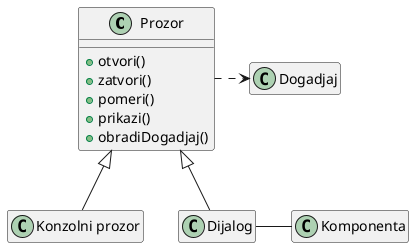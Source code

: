 @startuml primer_rel

class Prozor {
    +otvori()
    +zatvori()
    +pomeri()
    +prikazi()
    +obradiDogadjaj()
}

Prozor .r.> Dogadjaj 
hide Dogadjaj members 

"Konzolni prozor" -u-|> Prozor 
Dijalog -u-|> Prozor 
hide "Konzolni prozor" members
hide Dijalog members 

Dijalog -r- Komponenta
hide Komponenta members

"Konzolni prozor" -[hidden]r> Dijalog

@enduml